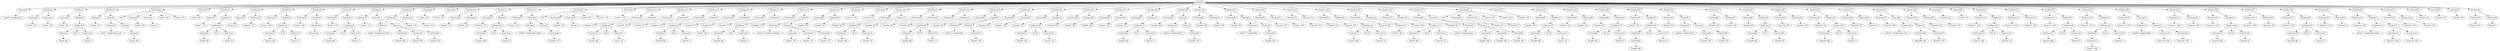 digraph {
	ordering = out;
	ExpConst29 -> "Value29: 1";
	StatLabel9 -> "Label30: L48";
	ExpTemp134 -> "Temp134: T65";
	StatMove61 -> ExpTemp133;
	StatMove61 -> ExpTemp134;
	ExpTemp133 -> "Temp133: T107";
	ExpTemp132 -> "Temp132: T105";
	ExpList11 -> ExpTemp131;
	ExpList11 -> ExpTemp132;
	ExpTemp131 -> "Temp131: T104";
	ExpCall11 -> ExpName11;
	ExpCall11 -> ExpList11;
	StatMove60 -> ExpTemp130;
	StatMove60 -> ExpCall11;
	ExpTemp130 -> "Temp130: T106";
	StatMove59 -> ExpTemp129;
	StatMove59 -> ExpConst28;
	ExpConst27 -> "Value27: 4";
	ExpTemp128 -> "Temp128: $fp";
	StatMove58 -> ExpTemp127;
	StatMove58 -> ExpMem28;
	ExpTemp127 -> "Temp127: T104";
	ExpTemp126 -> "Temp126: T65";
	StatMove57 -> ExpTemp125;
	StatMove57 -> ExpTemp126;
	ExpName11 -> "Label27: Tree@SetHas_Right";
	ExpTemp124 -> "Temp124: $fp";
	StatMove56 -> ExpTemp123;
	StatMove56 -> ExpMem27;
	ExpTemp122 -> "Temp122: T64";
	ExpList10 -> ExpTemp119;
	ExpList10 -> ExpTemp120;
	ExpTemp119 -> "Temp119: T100";
	ExpName10 -> "Label26: Tree@SetRight";
	ExpTemp118 -> "Temp118: T102";
	ExpCall10 -> ExpName10;
	ExpCall10 -> ExpList10;
	ExpMem26 -> ExpTemp117;
	ExpTemp117 -> "Temp117: $fp";
	StatMove53 -> ExpTemp116;
	StatMove53 -> ExpMem25;
	ExpTemp116 -> "Temp116: T101";
	ExpTemp115 -> "Temp115: $fp";
	StatMove52 -> ExpTemp114;
	StatMove52 -> ExpMem24;
	ExpTemp114 -> "Temp114: T100";
	ExpTemp113 -> "Temp113: T64";
	ExpMem23 -> ExpBinary19;
	ExpBinary19 -> ExpTemp111;
	ExpBinary19 -> Plus19;
	ExpBinary19 -> ExpConst23;
	StatMove49 -> ExpTemp108;
	StatMove49 -> ExpTemp109;
	ExpTemp108 -> "Temp108: T99";
	ExpTemp110 -> "Temp110: T103";
	ExpName9 -> "Label23: Tree@SetHas_Left";
	StatMove47 -> ExpTemp104;
	StatMove47 -> ExpConst22;
	StatMove46 -> ExpTemp102;
	StatMove46 -> ExpMem22;
	ExpTemp102 -> "Temp102: T96";
	ExpConst25 -> "Value25: 8";
	ExpTemp101 -> "Temp101: T63";
	ExpConst23 -> "Value23: 24";
	ExpMem21 -> ExpBinary17;
	ExpConst20 -> "Value20: 24";
	ExpBinary17 -> ExpTemp99;
	ExpBinary17 -> Plus17;
	ExpBinary17 -> ExpConst20;
	StatMove44 -> ExpTemp98;
	StatMove44 -> ExpMem21;
	ExpTemp98 -> "Temp98: T99";
	StatMove43 -> ExpTemp96;
	StatMove43 -> ExpTemp97;
	ExpTemp96 -> "Temp96: T95";
	ExpMem25 -> ExpBinary21;
	ExpTemp95 -> "Temp95: T93";
	ExpCall8 -> ExpName8;
	ExpCall8 -> ExpList8;
	StatMove42 -> ExpTemp93;
	StatMove42 -> ExpCall8;
	ExpConst19 -> "Value19: 8";
	ExpBinary16 -> ExpMem20;
	ExpBinary16 -> Plus16;
	ExpBinary16 -> ExpConst19;
	ExpMem20 -> ExpTemp92;
	ExpTemp92 -> "Temp92: $fp";
	ExpTemp105 -> "Temp105: T98";
	StatMove41 -> ExpTemp91;
	StatMove41 -> ExpMem19;
	ExpTemp104 -> "Temp104: T97";
	ExpTemp91 -> "Temp91: T93";
	ExpMem18 -> ExpBinary15;
	ExpConst26 -> "Value26: 24";
	ExpConst18 -> "Value18: 4";
	ExpBinary15 -> ExpTemp90;
	ExpBinary15 -> Plus15;
	ExpBinary15 -> ExpConst18;
	ExpTemp90 -> "Temp90: $fp";
	ExpCall9 -> ExpName9;
	ExpCall9 -> ExpList9;
	ExpTemp88 -> "Temp88: T62";
	ExpMem17 -> ExpBinary14;
	StatMove51 -> ExpTemp112;
	StatMove51 -> ExpTemp113;
	ExpConst17 -> "Value17: 24";
	ExpTemp85 -> "Temp85: T95";
	StatLabel5 -> "Label21: L40";
	ExpTemp84 -> "Temp84: T61";
	StatCJump2 -> NE2;
	StatCJump2 -> ExpTemp84;
	StatCJump2 -> ExpConst16;
	StatCJump2 -> "Label19: L40";
	StatCJump2 -> "Label20: L41";
	ExpTemp83 -> "Temp83: T90";
	ExpTemp82 -> "Temp82: T89";
	ExpTemp81 -> "Temp81: T88";
	ExpCall7 -> ExpName7;
	ExpCall7 -> ExpList7;
	ExpConst21 -> "Value21: 4";
	ExpTemp49 -> "Temp49: T58";
	ExpMem12 -> ExpBinary10;
	ExpTemp123 -> "Temp123: T107";
	StatLabel3 -> "Label11: L43";
	ExpTemp1 -> "Temp1: T54";
	ExpBinary4 -> ExpTemp26;
	ExpBinary4 -> Plus4;
	ExpBinary4 -> ExpConst5;
	ExpList1 -> ExpTemp18;
	ExpList1 -> ExpTemp19;
	ExpList1 -> ExpTemp20;
	StatMove29 -> ExpTemp64;
	StatMove29 -> ExpCall5;
	ExpTemp65 -> "Temp65: T83";
	StatMove13 -> ExpTemp30;
	StatMove13 -> ExpMem6;
	ExpTemp29 -> "Temp29: T56";
	StatCJump1 -> NE1;
	StatCJump1 -> ExpTemp29;
	StatCJump1 -> ExpConst6;
	StatCJump1 -> "Label9: L43";
	StatCJump1 -> "Label10: L44";
	ExpCall3 -> ExpName3;
	ExpCall3 -> ExpList3;
	ExpList2 -> ExpTemp28;
	ExpName2 -> "Label8: Tree@GetHas_Right";
	ExpTemp89 -> "Temp89: T92";
	ExpTemp27 -> "Temp27: T74";
	ExpList4 -> ExpTemp53;
	ExpTemp26 -> "Temp26: $fp";
	ExpTemp93 -> "Temp93: T94";
	StatMove39 -> ExpTemp87;
	StatMove39 -> ExpTemp88;
	ExpTemp41 -> "Temp41: T75";
	ExpTemp25 -> "Temp25: T73";
	ExpConst16 -> "Value16: 0";
	ExpMem6 -> ExpBinary5;
	StatMove15 -> ExpTemp34;
	StatMove15 -> ExpMem7;
	ExpTemp72 -> "Temp72: T91";
	StatLabel2 -> "Label7: L47";
	StatMove5 -> ExpTemp11;
	StatMove5 -> ExpMem2;
	ExpTemp22 -> "Temp22: T55";
	StatMove27 -> ExpTemp60;
	StatMove27 -> ExpTemp61;
	StatMove4 -> ExpTemp9;
	StatMove4 -> ExpTemp10;
	StatMove9 -> ExpTemp21;
	StatMove9 -> ExpTemp22;
	ExpTemp48 -> "Temp48: T81";
	ExpMem11 -> ExpBinary9;
	StatMove26 -> ExpTemp58;
	StatMove26 -> ExpTemp59;
	ExpTemp20 -> "Temp20: T70";
	ExpConst8 -> "Value8: 4";
	ExpTemp111 -> "Temp111: $fp";
	StatJump0 -> "Label6: L48";
	StatMove11 -> ExpTemp25;
	StatMove11 -> ExpMem5;
	ExpTemp44 -> "Temp44: T79";
	ExpName7 -> "Label18: Tree@Compare";
	ExpMem19 -> ExpBinary16;
	ExpCall1 -> ExpName1;
	ExpCall1 -> ExpList1;
	ExpConst7 -> "Value7: 24";
	ExpTemp21 -> "Temp21: T72";
	ExpTemp23 -> "Temp23: T74";
	StatMove1 -> ExpTemp2;
	StatMove1 -> ExpMem0;
	ExpConst28 -> "Value28: 0";
	ExpTemp109 -> "Temp109: T63";
	ExpTemp18 -> "Temp18: T68";
	StatMove54 -> ExpTemp118;
	StatMove54 -> ExpCall10;
	ExpTemp8 -> "Temp8: $fp";
	ExpMem15 -> ExpTemp77;
	StatCJump0 -> NE0;
	StatCJump0 -> ExpTemp6;
	StatCJump0 -> ExpConst1;
	StatCJump0 -> "Label2: L46";
	StatCJump0 -> "Label3: L47";
	ExpConst22 -> "Value22: 0";
	ExpList0 -> ExpTemp5;
	ExpName1 -> "Label5: Tree@RemoveLeft";
	StatMove62 -> ExpTemp135;
	StatMove62 -> ExpConst29;
	ExpTemp15 -> "Temp15: T70";
	StatLabel6 -> "Label25: L41";
	ExpTemp76 -> "Temp76: T88";
	ExpTemp14 -> "Temp14: $fp";
	StatMove12 -> ExpTemp27;
	StatMove12 -> ExpCall2;
	ExpList8 -> ExpTemp94;
	ExpList8 -> ExpTemp95;
	ExpTemp75 -> "Temp75: $fp";
	ExpTemp4 -> "Temp4: T67";
	StatMove14 -> ExpTemp32;
	StatMove14 -> ExpTemp33;
	ExpCall0 -> ExpName0;
	ExpCall0 -> ExpList0;
	StatLabel1 -> "Label4: L46";
	ExpTemp36 -> "Temp36: T75";
	ExpMem0 -> ExpBinary0;
	ExpTemp87 -> "Temp87: T94";
	ExpTemp32 -> "Temp32: T78";
	ExpBinary20 -> ExpTemp115;
	ExpBinary20 -> Plus20;
	ExpBinary20 -> ExpConst24;
	ExpTemp97 -> "Temp97: T62";
	ExpTemp28 -> "Temp28: T73";
	StatMove8 -> ExpTemp17;
	StatMove8 -> ExpCall1;
	ExpBinary14 -> ExpTemp86;
	ExpBinary14 -> Plus14;
	ExpBinary14 -> ExpConst17;
	StatMove0 -> ExpTemp0;
	StatMove0 -> ExpTemp1;
	StatMove38 -> ExpTemp85;
	StatMove38 -> ExpMem17;
	ExpBinary0 -> ExpTemp3;
	ExpBinary0 -> Plus0;
	ExpBinary0 -> ExpConst0;
	ExpMem2 -> ExpBinary2;
	ExpBinary22 -> ExpTemp124;
	ExpBinary22 -> Plus22;
	ExpBinary22 -> ExpConst26;
	ExpTemp100 -> "Temp100: T98";
	ExpTemp33 -> "Temp33: T57";
	ExpTemp12 -> "Temp12: $fp";
	ExpTemp35 -> "Temp35: $fp";
	StatMove23 -> ExpTemp52;
	StatMove23 -> ExpCall4;
	StatMove10 -> ExpTemp23;
	StatMove10 -> ExpTemp24;
	ExpMem4 -> ExpBinary3;
	ExpTemp125 -> "Temp125: T106";
	ExpBinary11 -> ExpTemp63;
	ExpBinary11 -> Plus11;
	ExpBinary11 -> ExpConst13;
	StatMove7 -> ExpTemp15;
	StatMove7 -> ExpMem4;
	ExpTemp7 -> "Temp7: T72";
	ExpBinary23 -> ExpTemp128;
	ExpBinary23 -> Plus23;
	ExpBinary23 -> ExpConst27;
	StatMove16 -> ExpTemp36;
	StatMove16 -> ExpMem8;
	StatList0 -> StatLabel0;
	StatList0 -> StatMove0;
	StatList0 -> StatMove1;
	StatList0 -> StatMove2;
	StatList0 -> StatCJump0;
	StatList0 -> StatLabel1;
	StatList0 -> StatMove3;
	StatList0 -> StatMove4;
	StatList0 -> StatMove5;
	StatList0 -> StatMove6;
	StatList0 -> StatMove7;
	StatList0 -> StatMove8;
	StatList0 -> StatMove9;
	StatList0 -> StatJump0;
	StatList0 -> StatLabel2;
	StatList0 -> StatMove10;
	StatList0 -> StatMove11;
	StatList0 -> StatMove12;
	StatList0 -> StatCJump1;
	StatList0 -> StatLabel3;
	StatList0 -> StatMove13;
	StatList0 -> StatMove14;
	StatList0 -> StatMove15;
	StatList0 -> StatMove16;
	StatList0 -> StatMove17;
	StatList0 -> StatMove18;
	StatList0 -> StatMove19;
	StatList0 -> StatJump1;
	StatList0 -> StatLabel4;
	StatList0 -> StatMove20;
	StatList0 -> StatMove21;
	StatList0 -> StatMove22;
	StatList0 -> StatMove23;
	StatList0 -> StatMove24;
	StatList0 -> StatMove25;
	StatList0 -> StatMove26;
	StatList0 -> StatMove27;
	StatList0 -> StatMove28;
	StatList0 -> StatMove29;
	StatList0 -> StatMove30;
	StatList0 -> StatMove31;
	StatList0 -> StatMove32;
	StatList0 -> StatMove33;
	StatList0 -> StatMove34;
	StatList0 -> StatMove35;
	StatList0 -> StatMove36;
	StatList0 -> StatMove37;
	StatList0 -> StatCJump2;
	StatList0 -> StatLabel5;
	StatList0 -> StatMove38;
	StatList0 -> StatMove39;
	StatList0 -> StatMove40;
	StatList0 -> StatMove41;
	StatList0 -> StatMove42;
	StatList0 -> StatMove43;
	StatList0 -> StatMove44;
	StatList0 -> StatMove45;
	StatList0 -> StatMove46;
	StatList0 -> StatMove47;
	StatList0 -> StatMove48;
	StatList0 -> StatMove49;
	StatList0 -> StatJump2;
	StatList0 -> StatLabel6;
	StatList0 -> StatMove50;
	StatList0 -> StatMove51;
	StatList0 -> StatMove52;
	StatList0 -> StatMove53;
	StatList0 -> StatMove54;
	StatList0 -> StatMove55;
	StatList0 -> StatMove56;
	StatList0 -> StatMove57;
	StatList0 -> StatMove58;
	StatList0 -> StatMove59;
	StatList0 -> StatMove60;
	StatList0 -> StatMove61;
	StatList0 -> StatLabel7;
	StatList0 -> StatLabel8;
	StatList0 -> StatLabel9;
	StatList0 -> StatMove62;
	ExpTemp47 -> "Temp47: $fp";
	ExpConst11 -> "Value11: 8";
	ExpTemp53 -> "Temp53: T80";
	ExpTemp19 -> "Temp19: T69";
	ExpConst24 -> "Value24: 4";
	StatMove45 -> ExpTemp100;
	StatMove45 -> ExpTemp101;
	ExpTemp74 -> "Temp74: T89";
	StatLabel0 -> "Label0: Tree@Remove";
	ExpMem28 -> ExpBinary23;
	ExpName8 -> "Label22: Tree@SetLeft";
	StatMove2 -> ExpTemp4;
	StatMove2 -> ExpCall0;
	ExpTemp54 -> "Temp54: T82";
	ExpBinary13 -> ExpTemp79;
	ExpBinary13 -> Plus13;
	ExpBinary13 -> ExpConst15;
	StatMove50 -> ExpTemp110;
	StatMove50 -> ExpMem23;
	ExpTemp2 -> "Temp2: T66";
	StatJump2 -> "Label24: L42";
	ExpTemp51 -> "Temp51: $fp";
	ExpTemp10 -> "Temp10: T55";
	ExpMem10 -> ExpBinary8;
	ExpCall6 -> ExpName6;
	ExpCall6 -> ExpList6;
	ExpConst0 -> "Value0: 8";
	ExpConst1 -> "Value1: 0";
	ExpTemp45 -> "Temp45: T57";
	StatMove55 -> ExpTemp121;
	StatMove55 -> ExpTemp122;
	ExpTemp39 -> "Temp39: $fp";
	StatMove3 -> ExpTemp7;
	StatMove3 -> ExpMem1;
	ExpTemp11 -> "Temp11: T69";
	ExpBinary1 -> ExpTemp8;
	ExpBinary1 -> Plus1;
	ExpBinary1 -> ExpConst2;
	ExpConst10 -> "Value10: 20";
	StatMove31 -> ExpTemp68;
	StatMove31 -> ExpCall6;
	StatLabel7 -> "Label28: L42";
	ExpTemp34 -> "Temp34: T76";
	ExpMem9 -> ExpBinary7;
	ExpConst6 -> "Value6: 0";
	ExpTemp58 -> "Temp58: T86";
	ExpMem1 -> ExpBinary1;
	ExpTemp9 -> "Temp9: T71";
	StatMove40 -> ExpTemp89;
	StatMove40 -> ExpMem18;
	ExpCall4 -> ExpName4;
	ExpCall4 -> ExpList4;
	ExpMem22 -> ExpBinary18;
	ExpMem5 -> ExpBinary4;
	ExpTemp30 -> "Temp30: T79";
	ExpTemp17 -> "Temp17: T71";
	ExpConst3 -> "Value3: 4";
	ExpTemp13 -> "Temp13: T68";
	ExpTemp112 -> "Temp112: T102";
	ExpBinary6 -> ExpTemp35;
	ExpBinary6 -> Plus6;
	ExpBinary6 -> ExpConst8;
	StatMove48 -> ExpTemp105;
	StatMove48 -> ExpCall9;
	StatMove24 -> ExpTemp54;
	StatMove24 -> ExpTemp55;
	ExpBinary2 -> ExpTemp12;
	ExpBinary2 -> Plus2;
	ExpBinary2 -> ExpConst3;
	ExpMem16 -> ExpBinary13;
	ExpTemp16 -> "Temp16: $fp";
	StatLabel8 -> "Label29: L45";
	ExpBinary18 -> ExpTemp103;
	ExpBinary18 -> Plus18;
	ExpBinary18 -> ExpConst21;
	ExpTemp3 -> "Temp3: $fp";
	ExpTemp6 -> "Temp6: T54";
	ExpTemp94 -> "Temp94: T92";
	ExpTemp73 -> "Temp73: T61";
	ExpTemp86 -> "Temp86: $fp";
	ExpTemp79 -> "Temp79: $fp";
	ExpMem3 -> ExpTemp14;
	ExpCall2 -> ExpName2;
	ExpCall2 -> ExpList2;
	ExpConst2 -> "Value2: 24";
	ExpConst4 -> "Value4: 8";
	ExpMem8 -> ExpTemp37;
	StatMove17 -> ExpTemp38;
	StatMove17 -> ExpMem9;
	ExpBinary5 -> ExpTemp31;
	ExpBinary5 -> Plus5;
	ExpBinary5 -> ExpConst7;
	ExpBinary7 -> ExpTemp39;
	ExpBinary7 -> Plus7;
	ExpBinary7 -> ExpConst9;
	ExpBinary9 -> ExpTemp51;
	ExpBinary9 -> Plus9;
	ExpBinary9 -> ExpConst11;
	StatMove36 -> ExpTemp78;
	StatMove36 -> ExpMem16;
	StatMove18 -> ExpTemp40;
	StatMove18 -> ExpCall3;
	ExpTemp121 -> "Temp121: T103";
	StatMove37 -> ExpTemp80;
	StatMove37 -> ExpCall7;
	ExpList6 -> ExpTemp69;
	ExpName3 -> "Label12: Tree@RemoveRight";
	StatMove28 -> ExpTemp62;
	StatMove28 -> ExpMem13;
	ExpList3 -> ExpTemp41;
	ExpList3 -> ExpTemp42;
	ExpList3 -> ExpTemp43;
	ExpTemp42 -> "Temp42: T76";
	StatMove25 -> ExpTemp56;
	StatMove25 -> ExpMem12;
	StatJump1 -> "Label13: L45";
	StatLabel4 -> "Label14: L44";
	ExpTemp66 -> "Temp66: T85";
	ExpTemp60 -> "Temp60: T84";
	StatMove20 -> ExpTemp46;
	StatMove20 -> ExpMem10;
	ExpConst5 -> "Value5: 8";
	ExpBinary8 -> ExpTemp47;
	ExpBinary8 -> Plus8;
	ExpBinary8 -> ExpConst10;
	ExpMem27 -> ExpBinary22;
	StatMove21 -> ExpTemp48;
	StatMove21 -> ExpTemp49;
	ExpTemp50 -> "Temp50: T80";
	StatMove35 -> ExpTemp76;
	StatMove35 -> ExpMem15;
	ExpTemp52 -> "Temp52: T81";
	ExpName4 -> "Label15: Tree@GetKey";
	ExpBinary21 -> ExpMem26;
	ExpBinary21 -> Plus21;
	ExpBinary21 -> ExpConst25;
	ExpList9 -> ExpTemp106;
	ExpList9 -> ExpTemp107;
	ExpTemp99 -> "Temp99: $fp";
	ExpTemp55 -> "Temp55: T58";
	ExpTemp56 -> "Temp56: T87";
	ExpBinary3 -> ExpTemp16;
	ExpBinary3 -> Plus3;
	ExpBinary3 -> ExpConst4;
	ExpTemp40 -> "Temp40: T78";
	ExpTemp67 -> "Temp67: T59";
	ExpTemp5 -> "Temp5: T66";
	ExpTemp57 -> "Temp57: $fp";
	ExpBinary10 -> ExpTemp57;
	ExpBinary10 -> Plus10;
	ExpBinary10 -> ExpConst12;
	ExpConst12 -> "Value12: 16";
	StatMove19 -> ExpTemp44;
	StatMove19 -> ExpTemp45;
	ExpTemp0 -> "Temp0: T67";
	ExpTemp61 -> "Temp61: T59";
	ExpTemp62 -> "Temp62: T83";
	ExpMem13 -> ExpBinary11;
	ExpList7 -> ExpTemp81;
	ExpList7 -> ExpTemp82;
	ExpList7 -> ExpTemp83;
	ExpTemp63 -> "Temp63: $fp";
	ExpMem7 -> ExpBinary6;
	ExpTemp46 -> "Temp46: T82";
	ExpConst13 -> "Value13: 4";
	ExpMem24 -> ExpBinary20;
	ExpTemp64 -> "Temp64: T84";
	ExpTemp106 -> "Temp106: T96";
	ExpName5 -> "Label16: Tree@GetLeft";
	ExpTemp135 -> "Temp135: $rv";
	StatMove6 -> ExpTemp13;
	StatMove6 -> ExpMem3;
	ExpBinary12 -> ExpTemp75;
	ExpBinary12 -> Plus12;
	ExpBinary12 -> ExpConst14;
	ExpTemp107 -> "Temp107: T97";
	ExpCall5 -> ExpName5;
	ExpCall5 -> ExpList5;
	ExpTemp103 -> "Temp103: $fp";
	ExpTemp31 -> "Temp31: $fp";
	ExpTemp24 -> "Temp24: T56";
	ExpList5 -> ExpTemp65;
	StatMove30 -> ExpTemp66;
	StatMove30 -> ExpTemp67;
	ExpTemp68 -> "Temp68: T86";
	ExpTemp37 -> "Temp37: $fp";
	ExpTemp69 -> "Temp69: T85";
	ExpTemp38 -> "Temp38: T77";
	ExpName6 -> "Label17: Tree@GetKey";
	ExpTemp70 -> "Temp70: T87";
	ExpTemp80 -> "Temp80: T91";
	StatMove22 -> ExpTemp50;
	StatMove22 -> ExpMem11;
	StatMove32 -> ExpTemp70;
	StatMove32 -> ExpTemp71;
	ExpTemp71 -> "Temp71: T60";
	StatMove33 -> ExpTemp72;
	StatMove33 -> ExpTemp73;
	ExpTemp129 -> "Temp129: T105";
	ExpTemp59 -> "Temp59: T60";
	StatMove34 -> ExpTemp74;
	StatMove34 -> ExpMem14;
	ExpTemp120 -> "Temp120: T101";
	ExpConst9 -> "Value9: 8";
	ExpConst14 -> "Value14: 20";
	ExpMem14 -> ExpBinary12;
	ExpName0 -> "Label1: Tree@GetHas_Left";
	ExpTemp77 -> "Temp77: $fp";
	ExpTemp43 -> "Temp43: T77";
	ExpTemp78 -> "Temp78: T90";
	ExpConst15 -> "Value15: 16";
}

